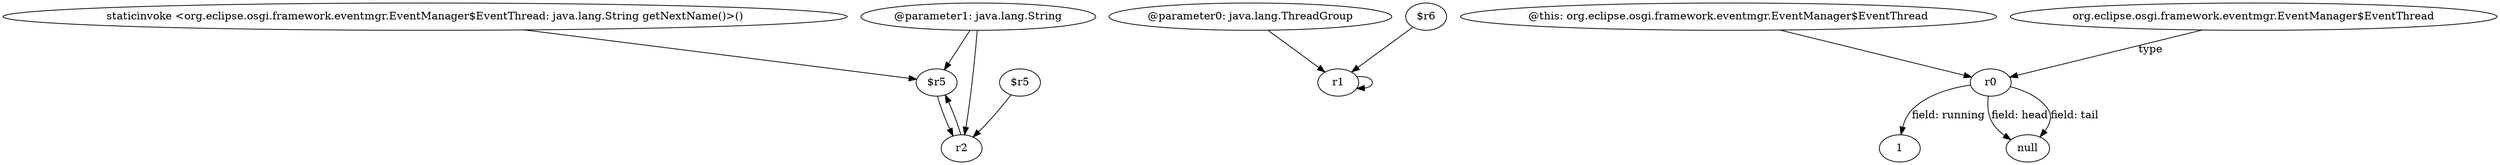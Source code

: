 digraph g {
0[label="staticinvoke <org.eclipse.osgi.framework.eventmgr.EventManager$EventThread: java.lang.String getNextName()>()"]
1[label="$r5"]
0->1[label=""]
2[label="@parameter0: java.lang.ThreadGroup"]
3[label="r1"]
2->3[label=""]
4[label="@this: org.eclipse.osgi.framework.eventmgr.EventManager$EventThread"]
5[label="r0"]
4->5[label=""]
6[label="@parameter1: java.lang.String"]
7[label="r2"]
6->7[label=""]
8[label="$r5"]
8->7[label=""]
3->3[label=""]
6->1[label=""]
9[label="1"]
5->9[label="field: running"]
10[label="$r6"]
10->3[label=""]
11[label="org.eclipse.osgi.framework.eventmgr.EventManager$EventThread"]
11->5[label="type"]
7->1[label=""]
1->7[label=""]
12[label="null"]
5->12[label="field: head"]
5->12[label="field: tail"]
}